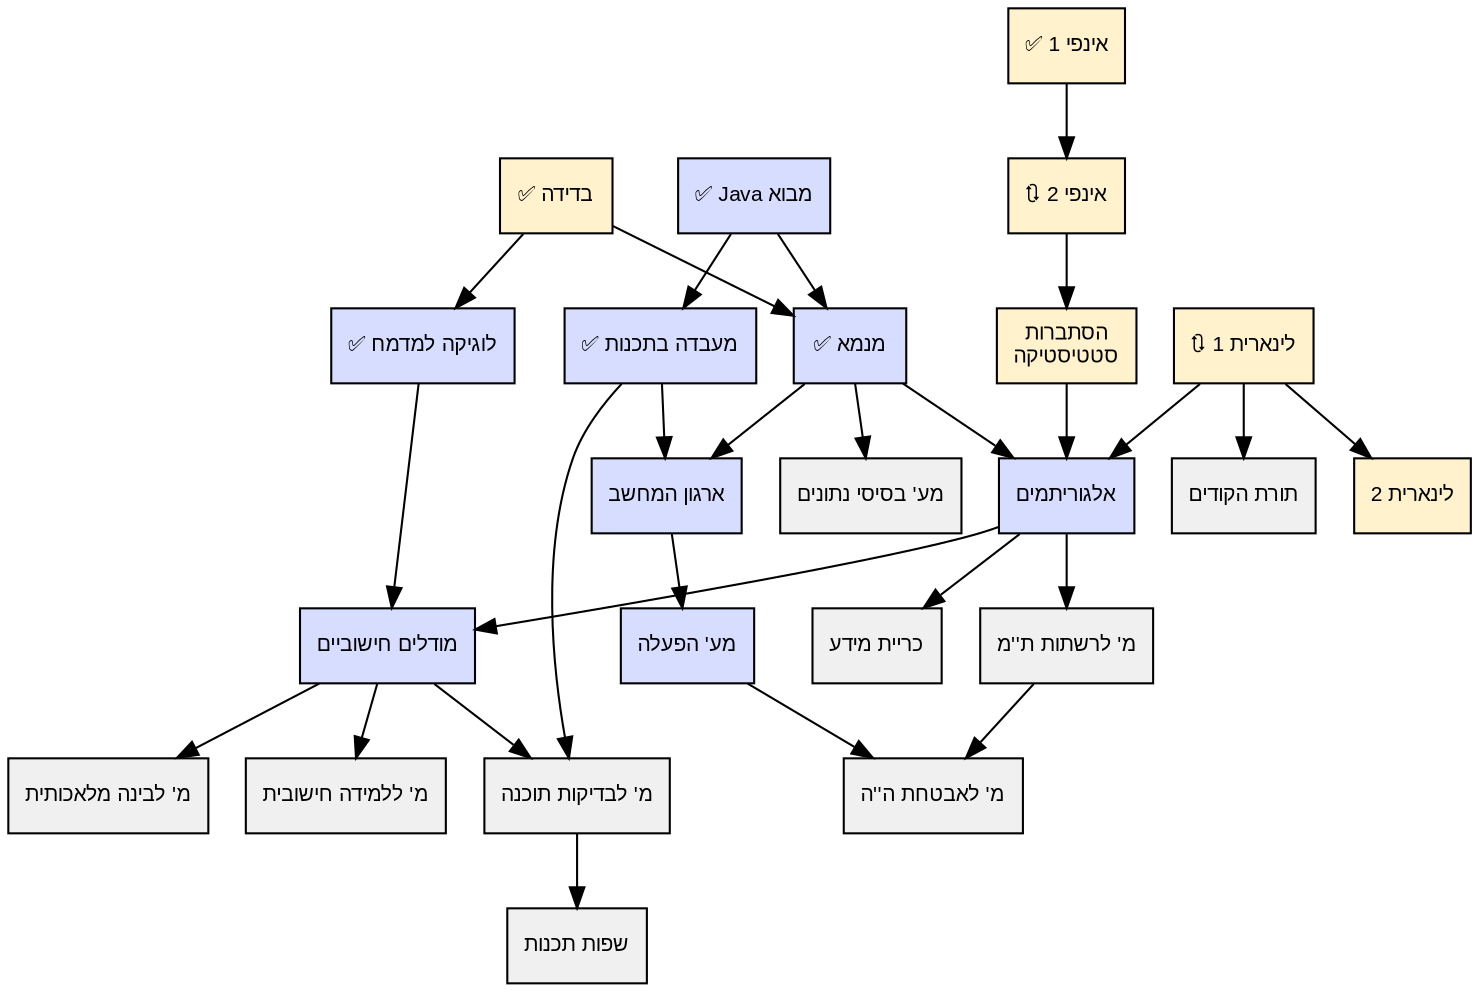 digraph CourseStructure {
    rankdir=TD;
    node [shape=box, style="filled", fontname="Arial", fontsize=10];
    edge [fontname="Arial", fontsize=8];

    // Define node styles
    node [fillcolor="#FFF2CC"] // Math courses
    20476 [label="בדידה ✅"];
    20474 [label="אינפי 1 ✅"];
    20475 [label="אינפי 2 🔃"];
    20109 [label="לינארית 1 🔃"];
    20229 [label="לינארית 2"];
    20425 [label="הסתברות\nסטטיסטיקה"];

    node [fillcolor="#d6ddff"] // CS courses
    20407 [label="מנמא ✅"];
    20471 [label="ארגון המחשב"];
    20441 [label="מבוא Java ✅"];
    20465 [label="מעבדה בתכנות ✅"];
    20417 [label="אלגוריתמים"];
    20604 [label="מודלים חישוביים"];
    20466 [label="לוגיקה למדמח ✅"];
    20594 [label="מע' הפעלה"];

    node [fillcolor="#f0f0f0"] // Elective courses
    20940 [label="מ' לאבטחת ה''ה"];
    20595 [label="כריית מידע"];
    20946 [label="מ' לבדיקות תוכנה"];
    20905 [label="שפות תכנות"];
    20296 [label="תורת הקודים"];
    20551 [label="מ' לבינה מלאכותית"];
    20942 [label="מ' ללמידה חישובית"];
    20277 [label="מע' בסיסי נתונים"];
    20582 [label="מ' לרשתות ת''מ"];

    // Define edges (dependencies)
    20465 -> 20471;
    20946 -> 20905;
    20441 -> 20407;
    20476 -> 20466;
    20441 -> 20465;
    20594 -> 20940;
    20474 -> 20475 -> 20425;
    20466 -> 20604;
    20109 -> 20296;
    20407 -> 20277;
    20604 -> 20942;
    20471 -> 20594;
    20109 -> 20229;
    20425 -> 20417;
    20109 -> 20417;
    20407 -> 20417 -> 20604;
    20417 -> 20595;
    20582 -> 20940;
    20604 -> 20551;
    20417 -> 20582;
    20476 -> 20407;
    20465 -> 20946;
    20407 -> 20471;
    20604 -> 20946;
}